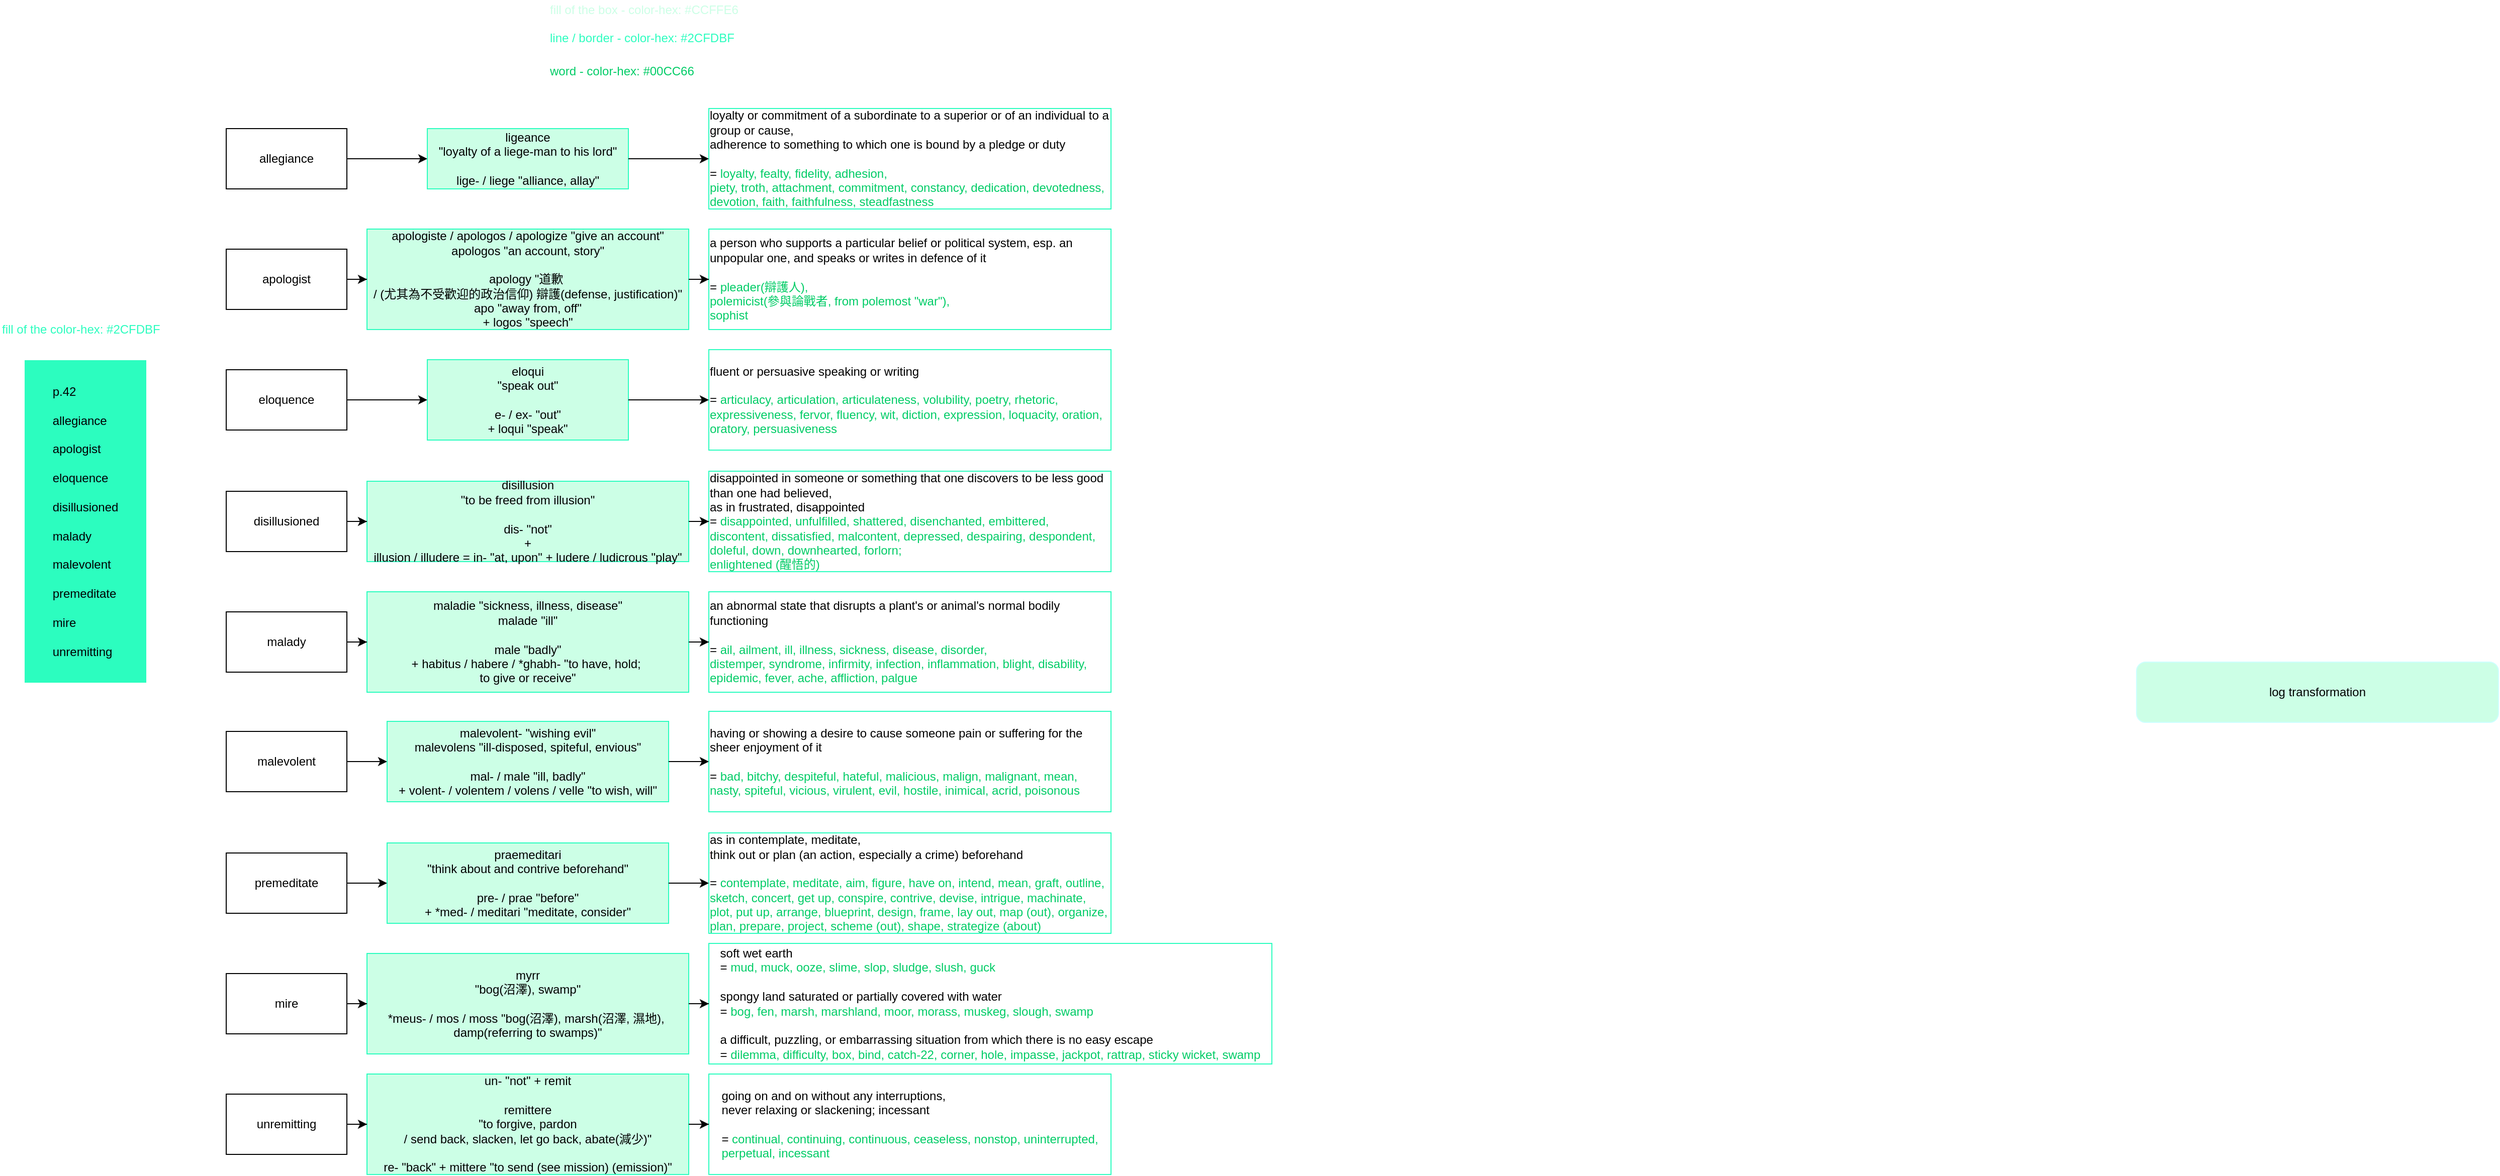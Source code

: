 <mxGraphModel dx="1438" dy="581" grid="1" gridSize="10" guides="1" tooltips="1" connect="1" arrows="1" fold="1" page="1" pageScale="1" pageWidth="827" pageHeight="1169" background="#ffffff"><root><mxCell id="0"/><mxCell id="1" parent="0"/><mxCell id="7" value="&lt;div style=&quot;text-align: left&quot;&gt;&lt;span style=&quot;letter-spacing: 0px&quot;&gt;p.42&lt;/span&gt;&lt;/div&gt;&lt;div style=&quot;text-align: left&quot;&gt;&lt;span style=&quot;letter-spacing: 0px&quot;&gt;&lt;br&gt;&lt;/span&gt;&lt;/div&gt;&lt;div style=&quot;text-align: left&quot;&gt;&lt;span style=&quot;letter-spacing: 0px&quot;&gt;allegiance&lt;/span&gt;&lt;/div&gt;&lt;div style=&quot;text-align: left&quot;&gt;&lt;span style=&quot;letter-spacing: 0px&quot;&gt;&lt;br&gt;&lt;/span&gt;&lt;/div&gt;&lt;div style=&quot;text-align: left&quot;&gt;&lt;span style=&quot;letter-spacing: 0px&quot;&gt;apologist&lt;/span&gt;&lt;/div&gt;&lt;div style=&quot;text-align: left&quot;&gt;&lt;span style=&quot;letter-spacing: 0px&quot;&gt;&lt;br&gt;&lt;/span&gt;&lt;/div&gt;&lt;div style=&quot;text-align: left&quot;&gt;&lt;span style=&quot;letter-spacing: 0px&quot;&gt;eloquence&lt;/span&gt;&lt;/div&gt;&lt;div style=&quot;text-align: left&quot;&gt;&lt;span style=&quot;letter-spacing: 0px&quot;&gt;&lt;br&gt;&lt;/span&gt;&lt;/div&gt;&lt;div style=&quot;text-align: left&quot;&gt;&lt;span style=&quot;letter-spacing: 0px&quot;&gt;disillusioned&lt;/span&gt;&lt;/div&gt;&lt;div style=&quot;text-align: left&quot;&gt;&lt;span style=&quot;letter-spacing: 0px&quot;&gt;&lt;br&gt;&lt;/span&gt;&lt;/div&gt;&lt;div style=&quot;text-align: left&quot;&gt;&lt;span style=&quot;letter-spacing: 0px&quot;&gt;malady&lt;/span&gt;&lt;/div&gt;&lt;div style=&quot;text-align: left&quot;&gt;&lt;br&gt;&lt;/div&gt;&lt;div style=&quot;text-align: left&quot;&gt;malevolent&lt;/div&gt;&lt;div style=&quot;text-align: left&quot;&gt;&lt;br&gt;&lt;/div&gt;&lt;div style=&quot;text-align: left&quot;&gt;premeditate&lt;/div&gt;&lt;div style=&quot;text-align: left&quot;&gt;&lt;br&gt;&lt;/div&gt;&lt;div style=&quot;text-align: left&quot;&gt;mire&lt;/div&gt;&lt;div style=&quot;text-align: left&quot;&gt;&lt;br&gt;&lt;/div&gt;&lt;div style=&quot;text-align: left&quot;&gt;unremitting&lt;/div&gt;" style="rounded=0;whiteSpace=wrap;html=1;fillColor=#2cfdbf;strokeColor=#2CFDBF;" parent="1" vertex="1"><mxGeometry x="-80" y="400" width="120" height="320" as="geometry"/></mxCell><mxCell id="10" value="log transformation" style="rounded=1;whiteSpace=wrap;html=1;fillColor=#CCFFE6;strokeColor=#CCFFFF;" parent="1" vertex="1"><mxGeometry x="2020" y="700" width="360" height="60" as="geometry"/></mxCell><mxCell id="14" value="" style="group" parent="1" vertex="1" connectable="0"><mxGeometry x="120" y="149" width="880" height="100" as="geometry"/></mxCell><mxCell id="2" value="allegiance" style="rounded=0;whiteSpace=wrap;html=1;" parent="14" vertex="1"><mxGeometry y="20" width="120" height="60" as="geometry"/></mxCell><mxCell id="3" value="ligeance&lt;div&gt;&quot;&lt;span&gt;loyalty of a liege-man to his lord&lt;/span&gt;&lt;span&gt;&quot;&lt;/span&gt;&lt;/div&gt;&lt;div&gt;&lt;div&gt;&lt;br&gt;&lt;/div&gt;&lt;div&gt;lige- / liege &quot;alliance, allay&quot;&lt;/div&gt;&lt;/div&gt;" style="rounded=0;whiteSpace=wrap;html=1;strokeColor=#2CFDBF;fillColor=#CCFFE6;" parent="14" vertex="1"><mxGeometry x="200" y="20" width="200" height="60" as="geometry"/></mxCell><mxCell id="4" value="" style="edgeStyle=orthogonalEdgeStyle;rounded=0;html=1;jettySize=auto;orthogonalLoop=1;" parent="14" source="2" target="3" edge="1"><mxGeometry relative="1" as="geometry"/></mxCell><mxCell id="5" value="&lt;div style=&quot;text-align: left&quot;&gt;loyalty or commitment of a subordinate to a superior or of an individual to a group or cause,&lt;/div&gt;&lt;div style=&quot;text-align: left&quot;&gt;adherence to something to which one is bound by a pledge or duty&lt;/div&gt;&lt;div style=&quot;text-align: left&quot;&gt;&lt;br&gt;&lt;/div&gt;&lt;div style=&quot;text-align: left&quot;&gt;= &lt;font color=&quot;#00cc66&quot;&gt;loyalty, fealty, fidelity, adhesion,&lt;/font&gt;&lt;/div&gt;&lt;div style=&quot;text-align: left&quot;&gt;&lt;font color=&quot;#00cc66&quot;&gt;piety, troth, attachment, commitment, constancy, dedication, devotedness, devotion, faith, faithfulness, steadfastness&lt;/font&gt;&lt;/div&gt;" style="rounded=0;whiteSpace=wrap;html=1;strokeColor=#2CFDBF;" parent="14" vertex="1"><mxGeometry x="480" width="400" height="100" as="geometry"/></mxCell><mxCell id="6" value="" style="edgeStyle=orthogonalEdgeStyle;rounded=0;html=1;jettySize=auto;orthogonalLoop=1;" parent="14" source="3" target="5" edge="1"><mxGeometry relative="1" as="geometry"/></mxCell><mxCell id="15" value="" style="group" parent="1" vertex="1" connectable="0"><mxGeometry x="120" y="269" width="880" height="100" as="geometry"/></mxCell><mxCell id="16" value="apologist" style="rounded=0;whiteSpace=wrap;html=1;" parent="15" vertex="1"><mxGeometry y="20" width="120" height="60" as="geometry"/></mxCell><mxCell id="17" value="apologiste / apologos / apologize&amp;nbsp;&lt;span style=&quot;letter-spacing: 0px&quot;&gt;&quot;give an account&quot;&lt;/span&gt;&lt;div&gt;&lt;span style=&quot;letter-spacing: 0px&quot;&gt;apologos &quot;an account, story&quot;&lt;/span&gt;&lt;br&gt;&lt;/div&gt;&lt;div&gt;&lt;br&gt;&lt;/div&gt;&lt;div&gt;apology &quot;道歉&amp;nbsp;&lt;/div&gt;&lt;div&gt;/ (尤其為不受歡迎的政治信仰) 辯護(defense, justification)&quot;&lt;/div&gt;&lt;div&gt;apo &quot;away from, off&quot;&lt;/div&gt;&lt;div&gt;+ logos &quot;speech&quot;&lt;/div&gt;" style="rounded=0;whiteSpace=wrap;html=1;strokeColor=#2CFDBF;fillColor=#CCFFE6;" parent="15" vertex="1"><mxGeometry x="140" width="320" height="100" as="geometry"/></mxCell><mxCell id="18" value="" style="edgeStyle=orthogonalEdgeStyle;rounded=0;html=1;jettySize=auto;orthogonalLoop=1;" parent="15" source="16" target="17" edge="1"><mxGeometry relative="1" as="geometry"/></mxCell><mxCell id="19" value="&lt;div style=&quot;text-align: left&quot;&gt;&lt;div&gt;a person who supports a particular belief or political system, esp. an unpopular one, and speaks or writes in defence of it&lt;/div&gt;&lt;div&gt;&lt;br&gt;&lt;/div&gt;&lt;div&gt;=&amp;nbsp;&lt;font color=&quot;#00cc66&quot;&gt;pleader(辯護人),&amp;nbsp;&lt;/font&gt;&lt;/div&gt;&lt;div&gt;&lt;font color=&quot;#00cc66&quot;&gt;polemicist(參與論戰者, from polemost &quot;war&quot;),&amp;nbsp;&lt;/font&gt;&lt;/div&gt;&lt;div&gt;&lt;font color=&quot;#00cc66&quot;&gt;sophist&lt;/font&gt;&lt;/div&gt;&lt;/div&gt;" style="rounded=0;whiteSpace=wrap;html=1;strokeColor=#2CFDBF;" parent="15" vertex="1"><mxGeometry x="480" width="400" height="100" as="geometry"/></mxCell><mxCell id="20" value="" style="edgeStyle=orthogonalEdgeStyle;rounded=0;html=1;jettySize=auto;orthogonalLoop=1;" parent="15" source="17" target="19" edge="1"><mxGeometry relative="1" as="geometry"/></mxCell><mxCell id="21" value="" style="group" parent="1" vertex="1" connectable="0"><mxGeometry x="120" y="389" width="880" height="100" as="geometry"/></mxCell><mxCell id="22" value="eloquence" style="rounded=0;whiteSpace=wrap;html=1;" parent="21" vertex="1"><mxGeometry y="20" width="120" height="60" as="geometry"/></mxCell><mxCell id="23" value="eloqui&lt;div&gt;&quot;speak out&quot;&lt;/div&gt;&lt;div&gt;&lt;br&gt;&lt;/div&gt;&lt;div&gt;e- / ex- &quot;out&quot;&lt;/div&gt;&lt;div&gt;+ loqui &quot;speak&quot;&lt;/div&gt;" style="rounded=0;whiteSpace=wrap;html=1;strokeColor=#2CFDBF;fillColor=#CCFFE6;" parent="21" vertex="1"><mxGeometry x="200" y="10" width="200" height="80" as="geometry"/></mxCell><mxCell id="24" value="" style="edgeStyle=orthogonalEdgeStyle;rounded=0;html=1;jettySize=auto;orthogonalLoop=1;" parent="21" source="22" target="23" edge="1"><mxGeometry relative="1" as="geometry"/></mxCell><mxCell id="25" value="&lt;div style=&quot;text-align: left&quot;&gt;&lt;div&gt;fluent or persuasive speaking or writing&lt;/div&gt;&lt;div&gt;&lt;br&gt;&lt;/div&gt;&lt;div&gt;=&lt;font color=&quot;#00cc66&quot;&gt;&amp;nbsp;articulacy, articulation, articulateness, volubility, poetry, rhetoric,&lt;/font&gt;&lt;/div&gt;&lt;div&gt;&lt;font color=&quot;#00cc66&quot;&gt;expressiveness, fervor, fluency, wit, diction, expression, loquacity, oration, oratory, persuasiveness&lt;/font&gt;&lt;/div&gt;&lt;/div&gt;" style="rounded=0;whiteSpace=wrap;html=1;strokeColor=#2CFDBF;" parent="21" vertex="1"><mxGeometry x="480" width="400" height="100" as="geometry"/></mxCell><mxCell id="26" value="" style="edgeStyle=orthogonalEdgeStyle;rounded=0;html=1;jettySize=auto;orthogonalLoop=1;" parent="21" source="23" target="25" edge="1"><mxGeometry relative="1" as="geometry"/></mxCell><mxCell id="27" value="" style="group" parent="1" vertex="1" connectable="0"><mxGeometry x="120" y="510" width="880" height="100" as="geometry"/></mxCell><mxCell id="28" value="disillusioned" style="rounded=0;whiteSpace=wrap;html=1;" parent="27" vertex="1"><mxGeometry y="20" width="120" height="60" as="geometry"/></mxCell><mxCell id="29" value="&lt;div&gt;disillusion&lt;/div&gt;&lt;div&gt;&quot;&lt;span&gt;to be freed from illusion&lt;/span&gt;&lt;span&gt;&quot;&lt;/span&gt;&lt;/div&gt;&lt;div&gt;&lt;br&gt;&lt;/div&gt;dis- &quot;not&quot;&lt;div&gt;+&lt;br&gt;&lt;div&gt;&lt;span style=&quot;letter-spacing: 0px&quot;&gt;illusion / illudere =&amp;nbsp;&lt;/span&gt;&lt;span style=&quot;letter-spacing: 0px&quot;&gt;in- &quot;at, upon&quot;&amp;nbsp;&lt;/span&gt;&lt;span style=&quot;letter-spacing: 0px&quot;&gt;+ ludere / ludicrous &quot;play&quot;&lt;/span&gt;&lt;/div&gt;&lt;/div&gt;" style="rounded=0;whiteSpace=wrap;html=1;strokeColor=#2CFDBF;fillColor=#CCFFE6;" parent="27" vertex="1"><mxGeometry x="140" y="10" width="320" height="80" as="geometry"/></mxCell><mxCell id="30" value="" style="edgeStyle=orthogonalEdgeStyle;rounded=0;html=1;jettySize=auto;orthogonalLoop=1;" parent="27" source="28" target="29" edge="1"><mxGeometry relative="1" as="geometry"/></mxCell><mxCell id="31" value="&lt;div style=&quot;text-align: left&quot;&gt;&lt;div&gt;disappointed in someone or something that one discovers to be less good than one had believed,&lt;/div&gt;&lt;div&gt;as in frustrated, disappointed&lt;/div&gt;&lt;div&gt;=&amp;nbsp;&lt;font color=&quot;#00cc66&quot;&gt;disappointed, unfulfilled, shattered, disenchanted, embittered,&lt;/font&gt;&lt;/div&gt;&lt;div&gt;&lt;font color=&quot;#00cc66&quot;&gt;discontent, dissatisfied, malcontent, depressed, despairing, despondent, doleful, down, downhearted, forlorn;&lt;/font&gt;&lt;/div&gt;&lt;div&gt;&lt;font color=&quot;#00cc66&quot;&gt;enlightened (醒悟的)&lt;/font&gt;&lt;/div&gt;&lt;/div&gt;" style="rounded=0;whiteSpace=wrap;html=1;strokeColor=#2CFDBF;" parent="27" vertex="1"><mxGeometry x="480" width="400" height="100" as="geometry"/></mxCell><mxCell id="32" value="" style="edgeStyle=orthogonalEdgeStyle;rounded=0;html=1;jettySize=auto;orthogonalLoop=1;" parent="27" source="29" target="31" edge="1"><mxGeometry relative="1" as="geometry"/></mxCell><mxCell id="33" value="" style="group" parent="1" vertex="1" connectable="0"><mxGeometry x="120" y="630" width="880" height="100" as="geometry"/></mxCell><mxCell id="34" value="malady" style="rounded=0;whiteSpace=wrap;html=1;" parent="33" vertex="1"><mxGeometry y="20" width="120" height="60" as="geometry"/></mxCell><mxCell id="35" value="&lt;div&gt;maladie&amp;nbsp;&lt;span style=&quot;letter-spacing: 0px&quot;&gt;&quot;sickness, illness, disease&quot;&lt;/span&gt;&lt;/div&gt;&lt;div&gt;&lt;span style=&quot;letter-spacing: 0px&quot;&gt;malade &quot;ill&quot;&lt;/span&gt;&lt;/div&gt;&lt;div&gt;&lt;br&gt;&lt;/div&gt;male &quot;badly&quot;&lt;div&gt;+ habitus / habere / *ghabh- &quot;to have, hold;&amp;nbsp;&lt;/div&gt;&lt;div&gt;to give or receive&quot;&lt;/div&gt;" style="rounded=0;whiteSpace=wrap;html=1;strokeColor=#2CFDBF;fillColor=#CCFFE6;" parent="33" vertex="1"><mxGeometry x="140" width="320" height="100" as="geometry"/></mxCell><mxCell id="36" value="" style="edgeStyle=orthogonalEdgeStyle;rounded=0;html=1;jettySize=auto;orthogonalLoop=1;" parent="33" source="34" target="35" edge="1"><mxGeometry relative="1" as="geometry"/></mxCell><mxCell id="37" value="&lt;div style=&quot;text-align: left&quot;&gt;&lt;div&gt;an abnormal state that disrupts a plant's or animal's normal bodily functioning&lt;/div&gt;&lt;div&gt;&lt;br&gt;&lt;/div&gt;&lt;div&gt;=&amp;nbsp;&lt;font color=&quot;#00cc66&quot;&gt;ail, ailment, ill, illness, sickness, disease, disorder,&amp;nbsp;&lt;/font&gt;&lt;/div&gt;&lt;div&gt;&lt;font color=&quot;#00cc66&quot;&gt;distemper, syndrome, infirmity, infection, inflammation, blight, disability, epidemic, fever, ache, affliction, palgue&lt;/font&gt;&lt;/div&gt;&lt;/div&gt;" style="rounded=0;whiteSpace=wrap;html=1;strokeColor=#2CFDBF;" parent="33" vertex="1"><mxGeometry x="480" width="400" height="100" as="geometry"/></mxCell><mxCell id="38" value="" style="edgeStyle=orthogonalEdgeStyle;rounded=0;html=1;jettySize=auto;orthogonalLoop=1;" parent="33" source="35" target="37" edge="1"><mxGeometry relative="1" as="geometry"/></mxCell><mxCell id="39" value="" style="group" parent="1" vertex="1" connectable="0"><mxGeometry x="120" y="749" width="880" height="100" as="geometry"/></mxCell><mxCell id="40" value="malevolent" style="rounded=0;whiteSpace=wrap;html=1;" parent="39" vertex="1"><mxGeometry y="20" width="120" height="60" as="geometry"/></mxCell><mxCell id="41" value="malevolent-&amp;nbsp;&lt;span style=&quot;letter-spacing: 0px&quot;&gt;&quot;wishing evil&quot;&lt;/span&gt;&lt;div&gt;malevolens &quot;ill-disposed, spiteful, envious&quot;&lt;br&gt;&lt;div&gt;&lt;br&gt;&lt;/div&gt;&lt;div&gt;mal- / male &quot;ill, badly&quot;&lt;/div&gt;&lt;div&gt;+ volent- / volentem / volens / velle &quot;to wish, will&quot;&lt;/div&gt;&lt;/div&gt;" style="rounded=0;whiteSpace=wrap;html=1;strokeColor=#2CFDBF;fillColor=#CCFFE6;" parent="39" vertex="1"><mxGeometry x="160" y="10" width="280" height="80" as="geometry"/></mxCell><mxCell id="42" value="" style="edgeStyle=orthogonalEdgeStyle;rounded=0;html=1;jettySize=auto;orthogonalLoop=1;" parent="39" source="40" target="41" edge="1"><mxGeometry relative="1" as="geometry"/></mxCell><mxCell id="43" value="&lt;div style=&quot;text-align: left&quot;&gt;&lt;div&gt;having or showing a desire to cause someone pain or suffering for the sheer enjoyment of it&lt;/div&gt;&lt;div&gt;&lt;br&gt;&lt;/div&gt;&lt;div&gt;=&amp;nbsp;&lt;font color=&quot;#00cc66&quot;&gt;bad, bitchy, despiteful, hateful, malicious, malign, malignant, mean, nasty, spiteful, vicious, virulent, evil, hostile, inimical, acrid, poisonous&lt;/font&gt;&lt;/div&gt;&lt;/div&gt;" style="rounded=0;whiteSpace=wrap;html=1;strokeColor=#2CFDBF;" parent="39" vertex="1"><mxGeometry x="480" width="400" height="100" as="geometry"/></mxCell><mxCell id="44" value="" style="edgeStyle=orthogonalEdgeStyle;rounded=0;html=1;jettySize=auto;orthogonalLoop=1;" parent="39" source="41" target="43" edge="1"><mxGeometry relative="1" as="geometry"/></mxCell><mxCell id="45" value="" style="group" parent="1" vertex="1" connectable="0"><mxGeometry x="120" y="870" width="880" height="100" as="geometry"/></mxCell><mxCell id="46" value="premeditate" style="rounded=0;whiteSpace=wrap;html=1;" parent="45" vertex="1"><mxGeometry y="20" width="120" height="60" as="geometry"/></mxCell><mxCell id="47" value="&lt;span&gt;praemeditari&lt;/span&gt;&lt;div&gt;&quot;think about and contrive beforehand&quot;&lt;br&gt;&lt;div&gt;&lt;span&gt;&lt;br&gt;&lt;/span&gt;&lt;/div&gt;&lt;div&gt;&lt;span&gt;pre- / prae &quot;&lt;/span&gt;&lt;span&gt;before&quot;&lt;/span&gt;&lt;/div&gt;&lt;div&gt;&lt;span&gt;+ *med- /&amp;nbsp;&lt;/span&gt;&lt;span&gt;meditari &quot;&lt;/span&gt;&lt;span&gt;&lt;span&gt;meditate, consider&quot;&lt;/span&gt;&lt;/span&gt;&lt;/div&gt;&lt;/div&gt;" style="rounded=0;whiteSpace=wrap;html=1;strokeColor=#2CFDBF;fillColor=#CCFFE6;" parent="45" vertex="1"><mxGeometry x="160" y="10" width="280" height="80" as="geometry"/></mxCell><mxCell id="48" value="" style="edgeStyle=orthogonalEdgeStyle;rounded=0;html=1;jettySize=auto;orthogonalLoop=1;" parent="45" source="46" target="47" edge="1"><mxGeometry relative="1" as="geometry"/></mxCell><mxCell id="49" value="&lt;div style=&quot;text-align: left&quot;&gt;&lt;div&gt;as in contemplate, meditate,&lt;/div&gt;&lt;div&gt;think out or plan (an action, especially a crime) beforehand&lt;/div&gt;&lt;div&gt;&lt;br&gt;&lt;/div&gt;&lt;div&gt;=&amp;nbsp;&lt;font color=&quot;#00cc66&quot;&gt;contemplate, meditate, aim, figure, have on, intend, mean, graft, outline,&amp;nbsp;&lt;/font&gt;&lt;/div&gt;&lt;div&gt;&lt;font color=&quot;#00cc66&quot;&gt;sketch, concert, get up, conspire, contrive, devise, intrigue, machinate, plot, put up, arrange, blueprint, design, frame, lay out, map (out), organize, plan, prepare, project, scheme (out), shape, strategize (about)&lt;/font&gt;&lt;/div&gt;&lt;/div&gt;" style="rounded=0;whiteSpace=wrap;html=1;strokeColor=#2CFDBF;" parent="45" vertex="1"><mxGeometry x="480" width="400" height="100" as="geometry"/></mxCell><mxCell id="50" value="" style="edgeStyle=orthogonalEdgeStyle;rounded=0;html=1;jettySize=auto;orthogonalLoop=1;" parent="45" source="47" target="49" edge="1"><mxGeometry relative="1" as="geometry"/></mxCell><mxCell id="51" value="" style="group" parent="1" vertex="1" connectable="0"><mxGeometry x="120" y="990" width="1040" height="110" as="geometry"/></mxCell><mxCell id="52" value="mire" style="rounded=0;whiteSpace=wrap;html=1;" parent="51" vertex="1"><mxGeometry y="20" width="120" height="60" as="geometry"/></mxCell><mxCell id="53" value="myrr&lt;div&gt;&quot;bog&lt;span&gt;(&lt;/span&gt;&lt;span&gt;沼澤&lt;/span&gt;&lt;span&gt;)&lt;/span&gt;&lt;span&gt;, swamp&quot;&lt;/span&gt;&lt;/div&gt;&lt;div&gt;&lt;br&gt;&lt;/div&gt;&lt;div&gt;*meus- / mos / moss &quot;bog(&lt;span&gt;沼澤&lt;/span&gt;&lt;span&gt;), marsh(&lt;/span&gt;&lt;span&gt;沼澤, 濕地&lt;/span&gt;&lt;span&gt;),&amp;nbsp;&lt;/span&gt;&lt;/div&gt;&lt;div&gt;damp(&lt;span&gt;referring to swamps&lt;/span&gt;&lt;span&gt;)&quot;&lt;/span&gt;&lt;/div&gt;" style="rounded=0;whiteSpace=wrap;html=1;strokeColor=#2CFDBF;fillColor=#CCFFE6;" parent="51" vertex="1"><mxGeometry x="140" width="320" height="100" as="geometry"/></mxCell><mxCell id="54" value="" style="edgeStyle=orthogonalEdgeStyle;rounded=0;html=1;jettySize=auto;orthogonalLoop=1;" parent="51" source="52" target="53" edge="1"><mxGeometry relative="1" as="geometry"/></mxCell><mxCell id="55" value="&lt;div style=&quot;text-align: left&quot;&gt;&lt;div&gt;soft wet earth&lt;/div&gt;&lt;div&gt;=&amp;nbsp;&lt;font color=&quot;#00cc66&quot;&gt;mud, muck, ooze, slime, slop, sludge, slush, guck&lt;/font&gt;&lt;/div&gt;&lt;div&gt;&lt;font color=&quot;#00cc66&quot;&gt;&lt;br&gt;&lt;/font&gt;&lt;/div&gt;&lt;div&gt;&lt;div&gt;spongy land saturated or partially covered with water&lt;/div&gt;&lt;div&gt;=&amp;nbsp;&lt;font color=&quot;#00cc66&quot;&gt;bog, fen, marsh, marshland, moor, morass, muskeg, slough, swamp&lt;/font&gt;&lt;/div&gt;&lt;/div&gt;&lt;div&gt;&lt;font color=&quot;#00cc66&quot;&gt;&lt;br&gt;&lt;/font&gt;&lt;/div&gt;&lt;div&gt;&lt;div&gt;a difficult, puzzling, or embarrassing situation from which there is no easy escape&lt;/div&gt;&lt;div&gt;=&amp;nbsp;&lt;font color=&quot;#00cc66&quot;&gt;dilemma, difficulty, box, bind, catch-22, corner, hole, impasse, jackpot, rattrap, sticky wicket, swamp&lt;/font&gt;&lt;/div&gt;&lt;/div&gt;&lt;/div&gt;" style="rounded=0;whiteSpace=wrap;html=1;strokeColor=#2CFDBF;" parent="51" vertex="1"><mxGeometry x="480" y="-10" width="560" height="120" as="geometry"/></mxCell><mxCell id="56" value="" style="edgeStyle=orthogonalEdgeStyle;rounded=0;html=1;jettySize=auto;orthogonalLoop=1;" parent="51" source="53" target="55" edge="1"><mxGeometry relative="1" as="geometry"/></mxCell><mxCell id="57" value="&lt;font color=&quot;#00cc66&quot;&gt;word - color-hex: #00CC66&lt;/font&gt;" style="text;html=1;resizable=0;points=[];autosize=1;align=left;verticalAlign=top;spacingTop=-4;" parent="1" vertex="1"><mxGeometry x="440" y="102" width="160" height="20" as="geometry"/></mxCell><mxCell id="58" value="&lt;font color=&quot;#2cfdbf&quot;&gt;line / border - color-hex: #2CFDBF&lt;/font&gt;" style="text;html=1;resizable=0;points=[];autosize=1;align=left;verticalAlign=top;spacingTop=-4;" parent="1" vertex="1"><mxGeometry x="440" y="69" width="200" height="20" as="geometry"/></mxCell><mxCell id="59" value="&lt;font color=&quot;#ccffe6&quot;&gt;fill of the box - color-hex: #CCFFE6&lt;/font&gt;" style="text;html=1;resizable=0;points=[];autosize=1;align=left;verticalAlign=top;spacingTop=-4;" parent="1" vertex="1"><mxGeometry x="440" y="41" width="200" height="20" as="geometry"/></mxCell><mxCell id="60" value="&lt;font color=&quot;#2cfdbf&quot;&gt;fill of the color-hex: #2CFDBF&lt;/font&gt;" style="text;html=1;resizable=0;points=[];autosize=1;align=left;verticalAlign=top;spacingTop=-4;" parent="1" vertex="1"><mxGeometry x="-105" y="359" width="170" height="20" as="geometry"/></mxCell><mxCell id="61" value="" style="group" parent="1" vertex="1" connectable="0"><mxGeometry x="120" y="1110" width="880" height="100" as="geometry"/></mxCell><mxCell id="62" value="unremitting" style="rounded=0;whiteSpace=wrap;html=1;" parent="61" vertex="1"><mxGeometry y="20" width="120" height="60" as="geometry"/></mxCell><mxCell id="63" value="un- &quot;not&quot;&amp;nbsp;&lt;span style=&quot;letter-spacing: 0px&quot;&gt;+ remit&lt;/span&gt;&lt;div&gt;&lt;span style=&quot;letter-spacing: 0px&quot;&gt;&lt;br&gt;&lt;/span&gt;&lt;/div&gt;&lt;div&gt;remittere&lt;/div&gt;&lt;div&gt;&lt;span style=&quot;letter-spacing: 0px&quot;&gt;&quot;to forgive, pardon&lt;/span&gt;&lt;/div&gt;&lt;div&gt;&lt;span style=&quot;letter-spacing: 0px&quot;&gt;/ send back, slacken, let go back, abate(減少)&quot;&lt;/span&gt;&lt;/div&gt;&lt;div&gt;&lt;span style=&quot;letter-spacing: 0px&quot;&gt;&lt;br&gt;&lt;/span&gt;&lt;/div&gt;&lt;div&gt;&lt;span style=&quot;letter-spacing: 0px&quot;&gt;re- &quot;back&quot; + mittere &quot;to send (see mission) (emission)&quot;&lt;/span&gt;&lt;/div&gt;" style="rounded=0;whiteSpace=wrap;html=1;strokeColor=#2CFDBF;fillColor=#CCFFE6;" parent="61" vertex="1"><mxGeometry x="140" width="320" height="100" as="geometry"/></mxCell><mxCell id="64" value="" style="edgeStyle=orthogonalEdgeStyle;rounded=0;html=1;jettySize=auto;orthogonalLoop=1;" parent="61" source="62" target="63" edge="1"><mxGeometry relative="1" as="geometry"/></mxCell><mxCell id="65" value="&lt;div style=&quot;text-align: left&quot;&gt;&lt;div&gt;going on and on without any interruptions,&lt;/div&gt;&lt;div&gt;never relaxing or slackening; incessant&lt;/div&gt;&lt;div&gt;&lt;br&gt;&lt;/div&gt;&lt;div&gt;=&amp;nbsp;&lt;font color=&quot;#00cc66&quot;&gt;continual, continuing, continuous, ceaseless, nonstop, uninterrupted,&lt;/font&gt;&lt;/div&gt;&lt;div&gt;&lt;font color=&quot;#00cc66&quot;&gt;perpetual, incessant&lt;/font&gt;&lt;/div&gt;&lt;/div&gt;" style="rounded=0;whiteSpace=wrap;html=1;strokeColor=#2CFDBF;" parent="61" vertex="1"><mxGeometry x="480" width="400" height="100" as="geometry"/></mxCell><mxCell id="66" value="" style="edgeStyle=orthogonalEdgeStyle;rounded=0;html=1;jettySize=auto;orthogonalLoop=1;" parent="61" source="63" target="65" edge="1"><mxGeometry relative="1" as="geometry"/></mxCell></root></mxGraphModel>